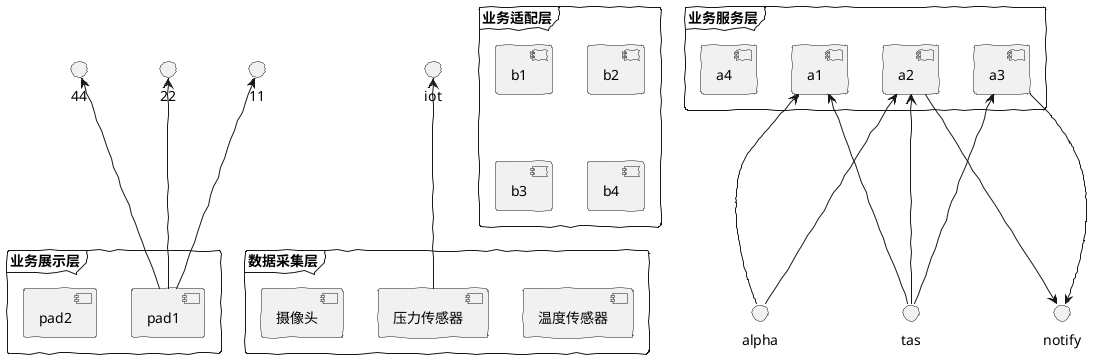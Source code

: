 @startuml

skinparam handwritten true
'skinparam componentStyle uml2

frame 业务服务层 {
    component a1 as a1
    component a2 as a2
    component a3 as a3
    component a4 as report
}

frame 业务适配层 {
    component b1 as b1
    component [b2] as b2
    component b3 as b3
    component b4 as b4
}

frame 业务展示层 {
    component pad1 as pad1
    component pad2
}

frame 数据采集层 {
    component 温度传感器
    component 压力传感器
    component 摄像头
}

tas -up--> a1
tas -up--> a2
tas -up--> a3

alpha -up--> a2
alpha -up--> a1

a3 -down--> notify
a2 -down--> notify

压力传感器 -up--> iot

pad1 -up--> 11
pad1 -up--> 22
pad1 -up--> 44

@enduml
